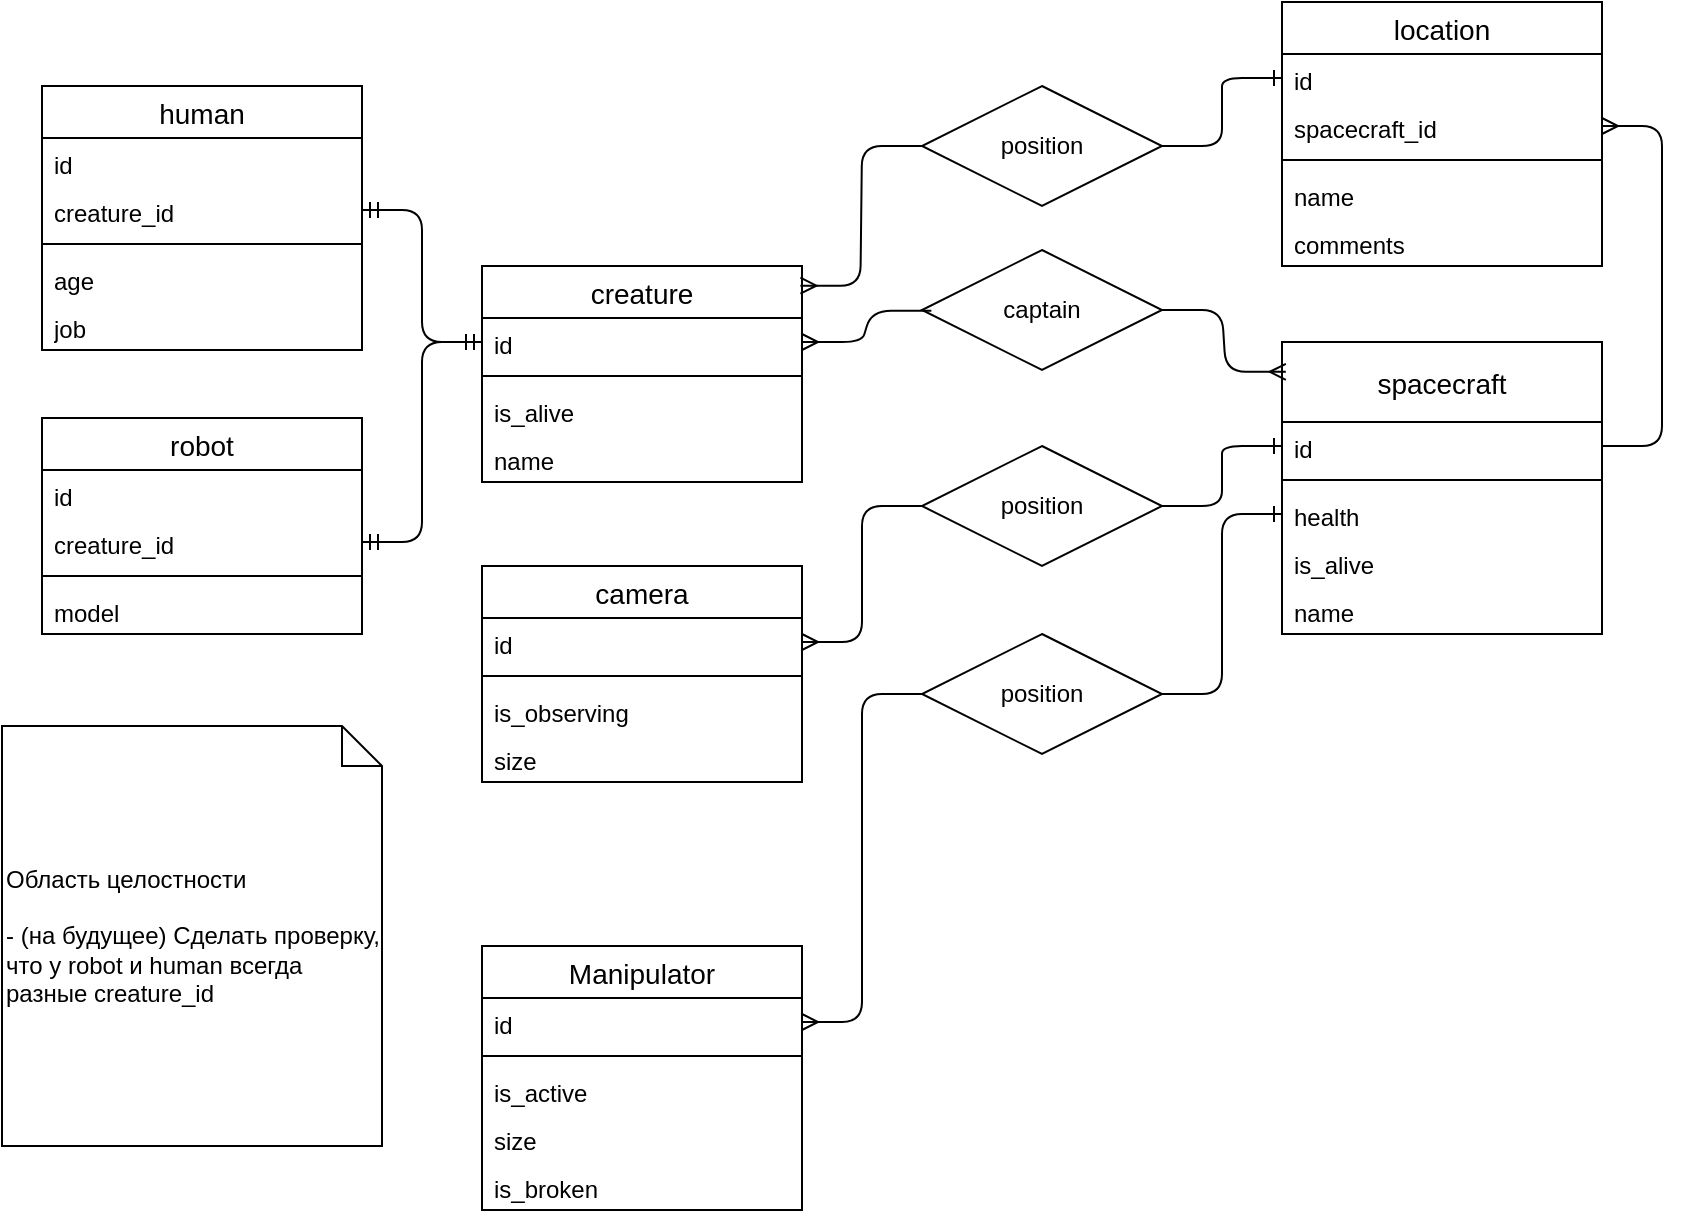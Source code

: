 <mxfile>
    <diagram id="uhgTrfYyYKDVOjJnX7CN" name="Page-1">
        <mxGraphModel dx="1807" dy="516" grid="1" gridSize="10" guides="1" tooltips="1" connect="1" arrows="1" fold="1" page="1" pageScale="1" pageWidth="850" pageHeight="1100" math="0" shadow="0">
            <root>
                <mxCell id="0"/>
                <mxCell id="1" parent="0"/>
                <mxCell id="31" value="spacecraft" style="swimlane;fontStyle=0;childLayout=stackLayout;horizontal=1;startSize=40;horizontalStack=0;resizeParent=1;resizeParentMax=0;resizeLast=0;collapsible=1;marginBottom=0;align=center;fontSize=14;" vertex="1" parent="1">
                    <mxGeometry x="570" y="448" width="160" height="146" as="geometry"/>
                </mxCell>
                <mxCell id="32" value="id" style="text;strokeColor=none;fillColor=none;spacingLeft=4;spacingRight=4;overflow=hidden;rotatable=0;points=[[0,0.5],[1,0.5]];portConstraint=eastwest;fontSize=12;whiteSpace=wrap;html=1;" vertex="1" parent="31">
                    <mxGeometry y="40" width="160" height="24" as="geometry"/>
                </mxCell>
                <mxCell id="35" value="" style="line;strokeWidth=1;rotatable=0;dashed=0;labelPosition=right;align=left;verticalAlign=middle;spacingTop=0;spacingLeft=6;points=[];portConstraint=eastwest;" vertex="1" parent="31">
                    <mxGeometry y="64" width="160" height="10" as="geometry"/>
                </mxCell>
                <mxCell id="36" value="health" style="text;strokeColor=none;fillColor=none;spacingLeft=4;spacingRight=4;overflow=hidden;rotatable=0;points=[[0,0.5],[1,0.5]];portConstraint=eastwest;fontSize=12;whiteSpace=wrap;html=1;" vertex="1" parent="31">
                    <mxGeometry y="74" width="160" height="24" as="geometry"/>
                </mxCell>
                <mxCell id="37" value="is_alive" style="text;strokeColor=none;fillColor=none;spacingLeft=4;spacingRight=4;overflow=hidden;rotatable=0;points=[[0,0.5],[1,0.5]];portConstraint=eastwest;fontSize=12;whiteSpace=wrap;html=1;" vertex="1" parent="31">
                    <mxGeometry y="98" width="160" height="24" as="geometry"/>
                </mxCell>
                <mxCell id="106" value="name" style="text;strokeColor=none;fillColor=none;spacingLeft=4;spacingRight=4;overflow=hidden;rotatable=0;points=[[0,0.5],[1,0.5]];portConstraint=eastwest;fontSize=12;whiteSpace=wrap;html=1;" vertex="1" parent="31">
                    <mxGeometry y="122" width="160" height="24" as="geometry"/>
                </mxCell>
                <mxCell id="42" value="creature" style="swimlane;fontStyle=0;childLayout=stackLayout;horizontal=1;startSize=26;horizontalStack=0;resizeParent=1;resizeParentMax=0;resizeLast=0;collapsible=1;marginBottom=0;align=center;fontSize=14;" vertex="1" parent="1">
                    <mxGeometry x="170" y="410" width="160" height="108" as="geometry"/>
                </mxCell>
                <mxCell id="43" value="id" style="text;strokeColor=none;fillColor=none;spacingLeft=4;spacingRight=4;overflow=hidden;rotatable=0;points=[[0,0.5],[1,0.5]];portConstraint=eastwest;fontSize=12;whiteSpace=wrap;html=1;" vertex="1" parent="42">
                    <mxGeometry y="26" width="160" height="24" as="geometry"/>
                </mxCell>
                <mxCell id="46" value="" style="line;strokeWidth=1;rotatable=0;dashed=0;labelPosition=right;align=left;verticalAlign=middle;spacingTop=0;spacingLeft=6;points=[];portConstraint=eastwest;" vertex="1" parent="42">
                    <mxGeometry y="50" width="160" height="10" as="geometry"/>
                </mxCell>
                <mxCell id="47" value="is_alive" style="text;strokeColor=none;fillColor=none;spacingLeft=4;spacingRight=4;overflow=hidden;rotatable=0;points=[[0,0.5],[1,0.5]];portConstraint=eastwest;fontSize=12;whiteSpace=wrap;html=1;" vertex="1" parent="42">
                    <mxGeometry y="60" width="160" height="24" as="geometry"/>
                </mxCell>
                <mxCell id="127" value="name" style="text;strokeColor=none;fillColor=none;spacingLeft=4;spacingRight=4;overflow=hidden;rotatable=0;points=[[0,0.5],[1,0.5]];portConstraint=eastwest;fontSize=12;whiteSpace=wrap;html=1;" vertex="1" parent="42">
                    <mxGeometry y="84" width="160" height="24" as="geometry"/>
                </mxCell>
                <mxCell id="51" value="human" style="swimlane;fontStyle=0;childLayout=stackLayout;horizontal=1;startSize=26;horizontalStack=0;resizeParent=1;resizeParentMax=0;resizeLast=0;collapsible=1;marginBottom=0;align=center;fontSize=14;" vertex="1" parent="1">
                    <mxGeometry x="-50" y="320" width="160" height="132" as="geometry"/>
                </mxCell>
                <mxCell id="52" value="id" style="text;strokeColor=none;fillColor=none;spacingLeft=4;spacingRight=4;overflow=hidden;rotatable=0;points=[[0,0.5],[1,0.5]];portConstraint=eastwest;fontSize=12;whiteSpace=wrap;html=1;" vertex="1" parent="51">
                    <mxGeometry y="26" width="160" height="24" as="geometry"/>
                </mxCell>
                <mxCell id="56" value="creature_id" style="text;strokeColor=none;fillColor=none;spacingLeft=4;spacingRight=4;overflow=hidden;rotatable=0;points=[[0,0.5],[1,0.5]];portConstraint=eastwest;fontSize=12;whiteSpace=wrap;html=1;" vertex="1" parent="51">
                    <mxGeometry y="50" width="160" height="24" as="geometry"/>
                </mxCell>
                <mxCell id="55" value="" style="line;strokeWidth=1;rotatable=0;dashed=0;labelPosition=right;align=left;verticalAlign=middle;spacingTop=0;spacingLeft=6;points=[];portConstraint=eastwest;" vertex="1" parent="51">
                    <mxGeometry y="74" width="160" height="10" as="geometry"/>
                </mxCell>
                <mxCell id="79" value="age" style="text;strokeColor=none;fillColor=none;spacingLeft=4;spacingRight=4;overflow=hidden;rotatable=0;points=[[0,0.5],[1,0.5]];portConstraint=eastwest;fontSize=12;whiteSpace=wrap;html=1;" vertex="1" parent="51">
                    <mxGeometry y="84" width="160" height="24" as="geometry"/>
                </mxCell>
                <mxCell id="128" value="job" style="text;strokeColor=none;fillColor=none;spacingLeft=4;spacingRight=4;overflow=hidden;rotatable=0;points=[[0,0.5],[1,0.5]];portConstraint=eastwest;fontSize=12;whiteSpace=wrap;html=1;" vertex="1" parent="51">
                    <mxGeometry y="108" width="160" height="24" as="geometry"/>
                </mxCell>
                <mxCell id="58" value="robot" style="swimlane;fontStyle=0;childLayout=stackLayout;horizontal=1;startSize=26;horizontalStack=0;resizeParent=1;resizeParentMax=0;resizeLast=0;collapsible=1;marginBottom=0;align=center;fontSize=14;" vertex="1" parent="1">
                    <mxGeometry x="-50" y="486" width="160" height="108" as="geometry"/>
                </mxCell>
                <mxCell id="59" value="id" style="text;strokeColor=none;fillColor=none;spacingLeft=4;spacingRight=4;overflow=hidden;rotatable=0;points=[[0,0.5],[1,0.5]];portConstraint=eastwest;fontSize=12;whiteSpace=wrap;html=1;" vertex="1" parent="58">
                    <mxGeometry y="26" width="160" height="24" as="geometry"/>
                </mxCell>
                <mxCell id="117" value="creature_id" style="text;strokeColor=none;fillColor=none;spacingLeft=4;spacingRight=4;overflow=hidden;rotatable=0;points=[[0,0.5],[1,0.5]];portConstraint=eastwest;fontSize=12;whiteSpace=wrap;html=1;" vertex="1" parent="58">
                    <mxGeometry y="50" width="160" height="24" as="geometry"/>
                </mxCell>
                <mxCell id="62" value="" style="line;strokeWidth=1;rotatable=0;dashed=0;labelPosition=right;align=left;verticalAlign=middle;spacingTop=0;spacingLeft=6;points=[];portConstraint=eastwest;" vertex="1" parent="58">
                    <mxGeometry y="74" width="160" height="10" as="geometry"/>
                </mxCell>
                <mxCell id="63" value="model" style="text;strokeColor=none;fillColor=none;spacingLeft=4;spacingRight=4;overflow=hidden;rotatable=0;points=[[0,0.5],[1,0.5]];portConstraint=eastwest;fontSize=12;whiteSpace=wrap;html=1;" vertex="1" parent="58">
                    <mxGeometry y="84" width="160" height="24" as="geometry"/>
                </mxCell>
                <mxCell id="65" value="Manipulator" style="swimlane;fontStyle=0;childLayout=stackLayout;horizontal=1;startSize=26;horizontalStack=0;resizeParent=1;resizeParentMax=0;resizeLast=0;collapsible=1;marginBottom=0;align=center;fontSize=14;" vertex="1" parent="1">
                    <mxGeometry x="170" y="750" width="160" height="132" as="geometry"/>
                </mxCell>
                <mxCell id="66" value="id" style="text;strokeColor=none;fillColor=none;spacingLeft=4;spacingRight=4;overflow=hidden;rotatable=0;points=[[0,0.5],[1,0.5]];portConstraint=eastwest;fontSize=12;whiteSpace=wrap;html=1;" vertex="1" parent="65">
                    <mxGeometry y="26" width="160" height="24" as="geometry"/>
                </mxCell>
                <mxCell id="67" value="" style="line;strokeWidth=1;rotatable=0;dashed=0;labelPosition=right;align=left;verticalAlign=middle;spacingTop=0;spacingLeft=6;points=[];portConstraint=eastwest;" vertex="1" parent="65">
                    <mxGeometry y="50" width="160" height="10" as="geometry"/>
                </mxCell>
                <mxCell id="68" value="is_active" style="text;strokeColor=none;fillColor=none;spacingLeft=4;spacingRight=4;overflow=hidden;rotatable=0;points=[[0,0.5],[1,0.5]];portConstraint=eastwest;fontSize=12;whiteSpace=wrap;html=1;" vertex="1" parent="65">
                    <mxGeometry y="60" width="160" height="24" as="geometry"/>
                </mxCell>
                <mxCell id="93" value="size" style="text;strokeColor=none;fillColor=none;spacingLeft=4;spacingRight=4;overflow=hidden;rotatable=0;points=[[0,0.5],[1,0.5]];portConstraint=eastwest;fontSize=12;whiteSpace=wrap;html=1;" vertex="1" parent="65">
                    <mxGeometry y="84" width="160" height="24" as="geometry"/>
                </mxCell>
                <mxCell id="132" value="is_broken" style="text;strokeColor=none;fillColor=none;spacingLeft=4;spacingRight=4;overflow=hidden;rotatable=0;points=[[0,0.5],[1,0.5]];portConstraint=eastwest;fontSize=12;whiteSpace=wrap;html=1;" vertex="1" parent="65">
                    <mxGeometry y="108" width="160" height="24" as="geometry"/>
                </mxCell>
                <mxCell id="69" value="camera" style="swimlane;fontStyle=0;childLayout=stackLayout;horizontal=1;startSize=26;horizontalStack=0;resizeParent=1;resizeParentMax=0;resizeLast=0;collapsible=1;marginBottom=0;align=center;fontSize=14;" vertex="1" parent="1">
                    <mxGeometry x="170" y="560" width="160" height="108" as="geometry">
                        <mxRectangle x="170" y="560" width="90" height="30" as="alternateBounds"/>
                    </mxGeometry>
                </mxCell>
                <mxCell id="70" value="id" style="text;strokeColor=none;fillColor=none;spacingLeft=4;spacingRight=4;overflow=hidden;rotatable=0;points=[[0,0.5],[1,0.5]];portConstraint=eastwest;fontSize=12;whiteSpace=wrap;html=1;" vertex="1" parent="69">
                    <mxGeometry y="26" width="160" height="24" as="geometry"/>
                </mxCell>
                <mxCell id="71" value="" style="line;strokeWidth=1;rotatable=0;dashed=0;labelPosition=right;align=left;verticalAlign=middle;spacingTop=0;spacingLeft=6;points=[];portConstraint=eastwest;" vertex="1" parent="69">
                    <mxGeometry y="50" width="160" height="10" as="geometry"/>
                </mxCell>
                <mxCell id="72" value="is_observing" style="text;strokeColor=none;fillColor=none;spacingLeft=4;spacingRight=4;overflow=hidden;rotatable=0;points=[[0,0.5],[1,0.5]];portConstraint=eastwest;fontSize=12;whiteSpace=wrap;html=1;" vertex="1" parent="69">
                    <mxGeometry y="60" width="160" height="24" as="geometry"/>
                </mxCell>
                <mxCell id="116" value="size" style="text;strokeColor=none;fillColor=none;spacingLeft=4;spacingRight=4;overflow=hidden;rotatable=0;points=[[0,0.5],[1,0.5]];portConstraint=eastwest;fontSize=12;whiteSpace=wrap;html=1;" vertex="1" parent="69">
                    <mxGeometry y="84" width="160" height="24" as="geometry"/>
                </mxCell>
                <mxCell id="73" value="location" style="swimlane;fontStyle=0;childLayout=stackLayout;horizontal=1;startSize=26;horizontalStack=0;resizeParent=1;resizeParentMax=0;resizeLast=0;collapsible=1;marginBottom=0;align=center;fontSize=14;" vertex="1" parent="1">
                    <mxGeometry x="570" y="278" width="160" height="132" as="geometry"/>
                </mxCell>
                <mxCell id="74" value="id" style="text;strokeColor=none;fillColor=none;spacingLeft=4;spacingRight=4;overflow=hidden;rotatable=0;points=[[0,0.5],[1,0.5]];portConstraint=eastwest;fontSize=12;whiteSpace=wrap;html=1;" vertex="1" parent="73">
                    <mxGeometry y="26" width="160" height="24" as="geometry"/>
                </mxCell>
                <mxCell id="76" value="spacecraft_id" style="text;strokeColor=none;fillColor=none;spacingLeft=4;spacingRight=4;overflow=hidden;rotatable=0;points=[[0,0.5],[1,0.5]];portConstraint=eastwest;fontSize=12;whiteSpace=wrap;html=1;" vertex="1" parent="73">
                    <mxGeometry y="50" width="160" height="24" as="geometry"/>
                </mxCell>
                <mxCell id="75" value="" style="line;strokeWidth=1;rotatable=0;dashed=0;labelPosition=right;align=left;verticalAlign=middle;spacingTop=0;spacingLeft=6;points=[];portConstraint=eastwest;" vertex="1" parent="73">
                    <mxGeometry y="74" width="160" height="10" as="geometry"/>
                </mxCell>
                <mxCell id="107" value="name" style="text;strokeColor=none;fillColor=none;spacingLeft=4;spacingRight=4;overflow=hidden;rotatable=0;points=[[0,0.5],[1,0.5]];portConstraint=eastwest;fontSize=12;whiteSpace=wrap;html=1;" vertex="1" parent="73">
                    <mxGeometry y="84" width="160" height="24" as="geometry"/>
                </mxCell>
                <mxCell id="108" value="comments" style="text;strokeColor=none;fillColor=none;spacingLeft=4;spacingRight=4;overflow=hidden;rotatable=0;points=[[0,0.5],[1,0.5]];portConstraint=eastwest;fontSize=12;whiteSpace=wrap;html=1;" vertex="1" parent="73">
                    <mxGeometry y="108" width="160" height="24" as="geometry"/>
                </mxCell>
                <mxCell id="82" value="captain" style="shape=rhombus;perimeter=rhombusPerimeter;whiteSpace=wrap;html=1;align=center;" vertex="1" parent="1">
                    <mxGeometry x="390" y="402" width="120" height="60" as="geometry"/>
                </mxCell>
                <mxCell id="85" value="" style="edgeStyle=entityRelationEdgeStyle;fontSize=12;html=1;endArrow=ERmany;exitX=1;exitY=0.5;exitDx=0;exitDy=0;entryX=0.012;entryY=0.102;entryDx=0;entryDy=0;entryPerimeter=0;" edge="1" parent="1" source="82" target="31">
                    <mxGeometry width="100" height="100" relative="1" as="geometry">
                        <mxPoint x="570" y="404" as="sourcePoint"/>
                        <mxPoint x="579" y="428" as="targetPoint"/>
                    </mxGeometry>
                </mxCell>
                <mxCell id="86" value="" style="edgeStyle=entityRelationEdgeStyle;fontSize=12;html=1;endArrow=ERmany;exitX=0.039;exitY=0.507;exitDx=0;exitDy=0;exitPerimeter=0;entryX=1;entryY=0.5;entryDx=0;entryDy=0;" edge="1" parent="1" source="82" target="43">
                    <mxGeometry width="100" height="100" relative="1" as="geometry">
                        <mxPoint x="920" y="510" as="sourcePoint"/>
                        <mxPoint x="1020" y="410" as="targetPoint"/>
                    </mxGeometry>
                </mxCell>
                <mxCell id="88" value="" style="edgeStyle=entityRelationEdgeStyle;fontSize=12;html=1;endArrow=ERmany;exitX=0;exitY=0.5;exitDx=0;exitDy=0;entryX=0.995;entryY=0.091;entryDx=0;entryDy=0;entryPerimeter=0;" edge="1" parent="1" source="109" target="42">
                    <mxGeometry width="100" height="100" relative="1" as="geometry">
                        <mxPoint x="520" y="150.0" as="sourcePoint"/>
                        <mxPoint x="410" y="178" as="targetPoint"/>
                    </mxGeometry>
                </mxCell>
                <mxCell id="98" value="" style="edgeStyle=entityRelationEdgeStyle;fontSize=12;html=1;endArrow=ERmandOne;startArrow=ERmandOne;exitX=1;exitY=0.5;exitDx=0;exitDy=0;entryX=0;entryY=0.5;entryDx=0;entryDy=0;" edge="1" parent="1" source="117" target="43">
                    <mxGeometry width="100" height="100" relative="1" as="geometry">
                        <mxPoint x="180" y="738" as="sourcePoint"/>
                        <mxPoint x="100" y="480" as="targetPoint"/>
                    </mxGeometry>
                </mxCell>
                <mxCell id="99" value="" style="edgeStyle=entityRelationEdgeStyle;fontSize=12;html=1;endArrow=ERmandOne;startArrow=ERmandOne;exitX=0;exitY=0.5;exitDx=0;exitDy=0;entryX=1;entryY=0.5;entryDx=0;entryDy=0;" edge="1" parent="1" source="43" target="56">
                    <mxGeometry width="100" height="100" relative="1" as="geometry">
                        <mxPoint x="190" y="340" as="sourcePoint"/>
                        <mxPoint x="290" y="240" as="targetPoint"/>
                    </mxGeometry>
                </mxCell>
                <mxCell id="101" value="position" style="shape=rhombus;perimeter=rhombusPerimeter;whiteSpace=wrap;html=1;align=center;" vertex="1" parent="1">
                    <mxGeometry x="390" y="500" width="120" height="60" as="geometry"/>
                </mxCell>
                <mxCell id="102" value="" style="edgeStyle=entityRelationEdgeStyle;fontSize=12;html=1;endArrow=ERone;endFill=1;entryX=0;entryY=0.5;entryDx=0;entryDy=0;exitX=1;exitY=0.5;exitDx=0;exitDy=0;" edge="1" parent="1" source="101" target="32">
                    <mxGeometry width="100" height="100" relative="1" as="geometry">
                        <mxPoint x="390" y="590" as="sourcePoint"/>
                        <mxPoint x="490" y="490" as="targetPoint"/>
                        <Array as="points">
                            <mxPoint x="530" y="560"/>
                            <mxPoint x="540" y="550"/>
                            <mxPoint x="530" y="530"/>
                            <mxPoint x="530" y="520"/>
                            <mxPoint x="540" y="540"/>
                        </Array>
                    </mxGeometry>
                </mxCell>
                <mxCell id="103" value="" style="edgeStyle=entityRelationEdgeStyle;fontSize=12;html=1;endArrow=ERmany;entryX=1;entryY=0.5;entryDx=0;entryDy=0;exitX=0;exitY=0.5;exitDx=0;exitDy=0;" edge="1" parent="1" source="101" target="70">
                    <mxGeometry width="100" height="100" relative="1" as="geometry">
                        <mxPoint x="890" y="380" as="sourcePoint"/>
                        <mxPoint x="890" y="310" as="targetPoint"/>
                    </mxGeometry>
                </mxCell>
                <mxCell id="109" value="position" style="shape=rhombus;perimeter=rhombusPerimeter;whiteSpace=wrap;html=1;align=center;" vertex="1" parent="1">
                    <mxGeometry x="390" y="320" width="120" height="60" as="geometry"/>
                </mxCell>
                <mxCell id="110" value="" style="edgeStyle=entityRelationEdgeStyle;fontSize=12;html=1;endArrow=ERone;endFill=1;entryX=0;entryY=0.5;entryDx=0;entryDy=0;exitX=1;exitY=0.5;exitDx=0;exitDy=0;" edge="1" parent="1" source="109" target="74">
                    <mxGeometry width="100" height="100" relative="1" as="geometry">
                        <mxPoint x="470" y="332" as="sourcePoint"/>
                        <mxPoint x="570" y="232" as="targetPoint"/>
                    </mxGeometry>
                </mxCell>
                <mxCell id="113" value="position" style="shape=rhombus;perimeter=rhombusPerimeter;whiteSpace=wrap;html=1;align=center;" vertex="1" parent="1">
                    <mxGeometry x="390" y="594" width="120" height="60" as="geometry"/>
                </mxCell>
                <mxCell id="114" value="" style="edgeStyle=entityRelationEdgeStyle;fontSize=12;html=1;endArrow=ERone;endFill=1;entryX=0;entryY=0.5;entryDx=0;entryDy=0;" edge="1" parent="1" source="113" target="36">
                    <mxGeometry width="100" height="100" relative="1" as="geometry">
                        <mxPoint x="570" y="740" as="sourcePoint"/>
                        <mxPoint x="670" y="640" as="targetPoint"/>
                    </mxGeometry>
                </mxCell>
                <mxCell id="115" value="" style="edgeStyle=entityRelationEdgeStyle;fontSize=12;html=1;endArrow=ERmany;entryX=1;entryY=0.5;entryDx=0;entryDy=0;exitX=0;exitY=0.5;exitDx=0;exitDy=0;" edge="1" parent="1" source="113" target="66">
                    <mxGeometry width="100" height="100" relative="1" as="geometry">
                        <mxPoint x="400" y="540" as="sourcePoint"/>
                        <mxPoint x="340" y="618" as="targetPoint"/>
                    </mxGeometry>
                </mxCell>
                <mxCell id="126" value="" style="edgeStyle=entityRelationEdgeStyle;fontSize=12;html=1;endArrow=ERmany;entryX=1;entryY=0.5;entryDx=0;entryDy=0;exitX=1;exitY=0.5;exitDx=0;exitDy=0;" edge="1" parent="1" source="32" target="76">
                    <mxGeometry width="100" height="100" relative="1" as="geometry">
                        <mxPoint x="1000" y="327" as="sourcePoint"/>
                        <mxPoint x="940" y="421" as="targetPoint"/>
                    </mxGeometry>
                </mxCell>
                <mxCell id="131" value="Область целостности&lt;div&gt;&lt;br&gt;&lt;/div&gt;&lt;div&gt;- (на будущее) Сделать проверку, что у robot и human всегда разные creature_id&lt;/div&gt;" style="shape=note;size=20;whiteSpace=wrap;html=1;align=left;" vertex="1" parent="1">
                    <mxGeometry x="-70" y="640" width="190" height="210" as="geometry"/>
                </mxCell>
            </root>
        </mxGraphModel>
    </diagram>
</mxfile>